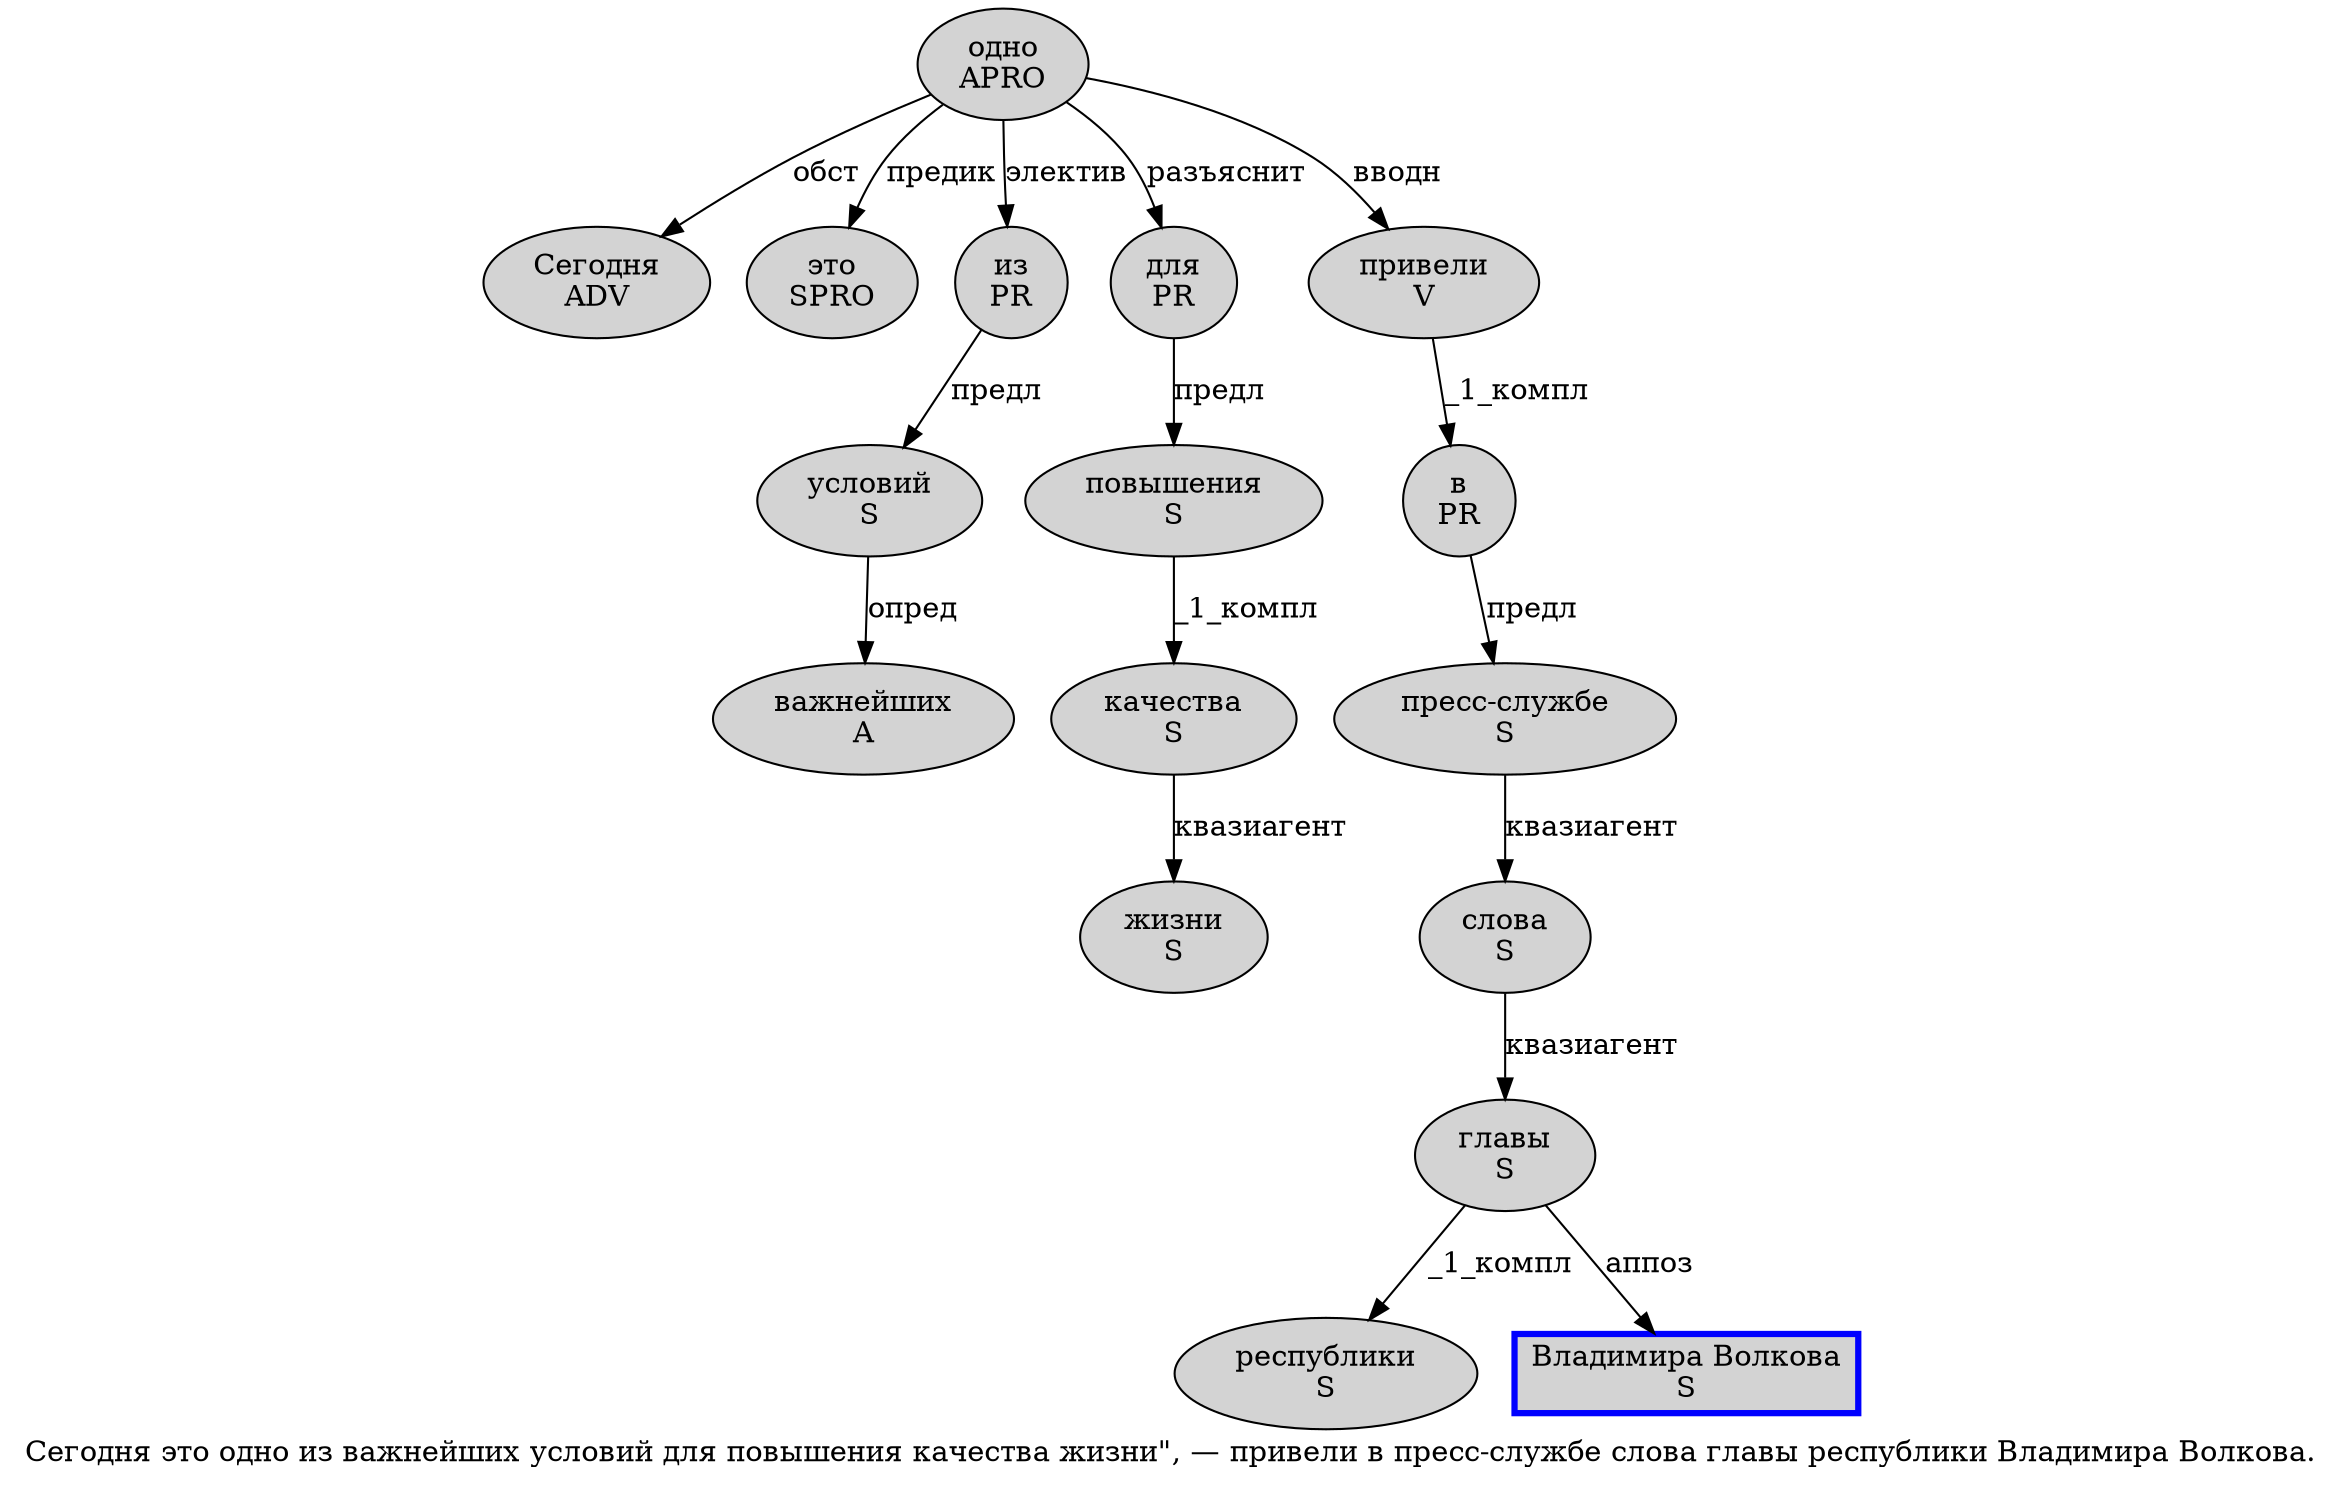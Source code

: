digraph SENTENCE_1016 {
	graph [label="Сегодня это одно из важнейших условий для повышения качества жизни\", — привели в пресс-службе слова главы республики Владимира Волкова."]
	node [style=filled]
		0 [label="Сегодня
ADV" color="" fillcolor=lightgray penwidth=1 shape=ellipse]
		1 [label="это
SPRO" color="" fillcolor=lightgray penwidth=1 shape=ellipse]
		2 [label="одно
APRO" color="" fillcolor=lightgray penwidth=1 shape=ellipse]
		3 [label="из
PR" color="" fillcolor=lightgray penwidth=1 shape=ellipse]
		4 [label="важнейших
A" color="" fillcolor=lightgray penwidth=1 shape=ellipse]
		5 [label="условий
S" color="" fillcolor=lightgray penwidth=1 shape=ellipse]
		6 [label="для
PR" color="" fillcolor=lightgray penwidth=1 shape=ellipse]
		7 [label="повышения
S" color="" fillcolor=lightgray penwidth=1 shape=ellipse]
		8 [label="качества
S" color="" fillcolor=lightgray penwidth=1 shape=ellipse]
		9 [label="жизни
S" color="" fillcolor=lightgray penwidth=1 shape=ellipse]
		13 [label="привели
V" color="" fillcolor=lightgray penwidth=1 shape=ellipse]
		14 [label="в
PR" color="" fillcolor=lightgray penwidth=1 shape=ellipse]
		15 [label="пресс-службе
S" color="" fillcolor=lightgray penwidth=1 shape=ellipse]
		16 [label="слова
S" color="" fillcolor=lightgray penwidth=1 shape=ellipse]
		17 [label="главы
S" color="" fillcolor=lightgray penwidth=1 shape=ellipse]
		18 [label="республики
S" color="" fillcolor=lightgray penwidth=1 shape=ellipse]
		19 [label="Владимира Волкова
S" color=blue fillcolor=lightgray penwidth=3 shape=box]
			2 -> 0 [label="обст"]
			2 -> 1 [label="предик"]
			2 -> 3 [label="электив"]
			2 -> 6 [label="разъяснит"]
			2 -> 13 [label="вводн"]
			8 -> 9 [label="квазиагент"]
			6 -> 7 [label="предл"]
			17 -> 18 [label="_1_компл"]
			17 -> 19 [label="аппоз"]
			16 -> 17 [label="квазиагент"]
			3 -> 5 [label="предл"]
			7 -> 8 [label="_1_компл"]
			13 -> 14 [label="_1_компл"]
			14 -> 15 [label="предл"]
			15 -> 16 [label="квазиагент"]
			5 -> 4 [label="опред"]
}